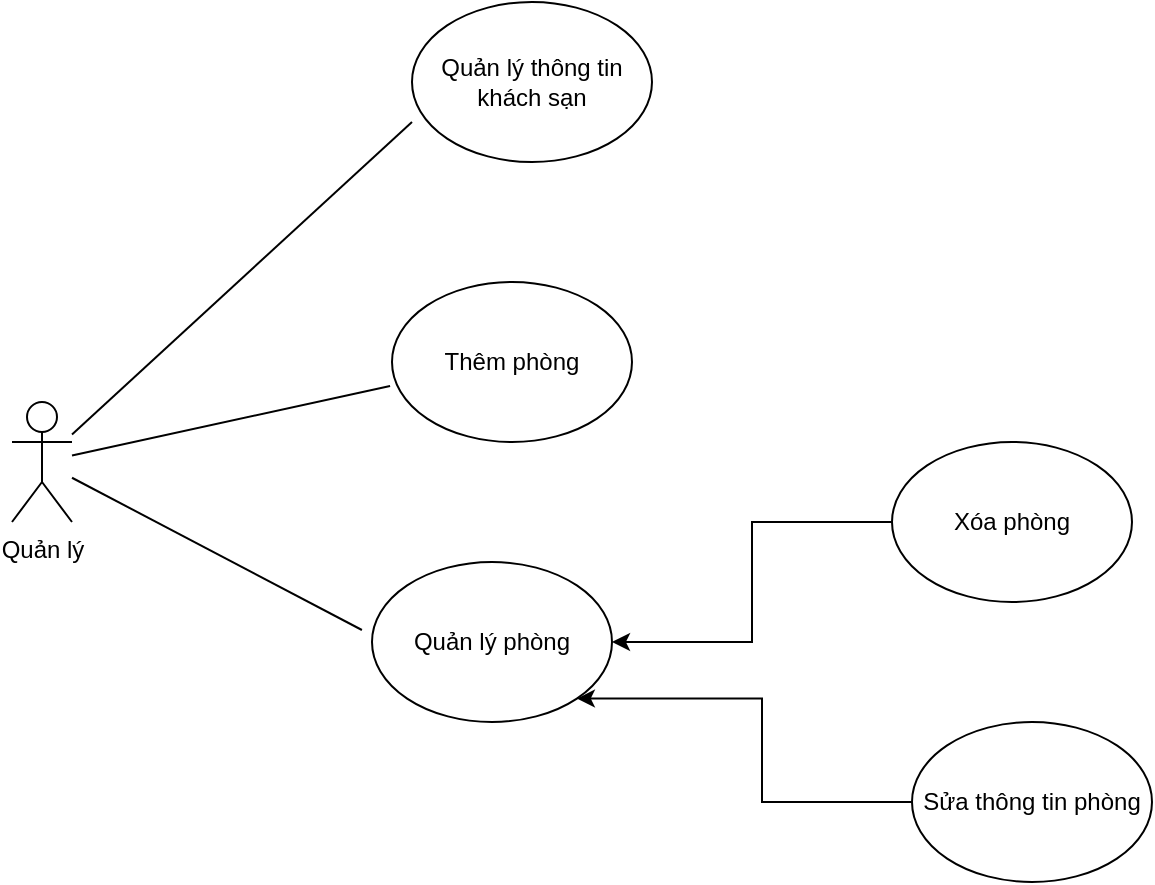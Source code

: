 <mxfile version="22.1.5" type="device">
  <diagram name="Trang-1" id="04rgESXN72pU6fnjlzwp">
    <mxGraphModel dx="794" dy="716" grid="1" gridSize="10" guides="1" tooltips="1" connect="1" arrows="1" fold="1" page="1" pageScale="1" pageWidth="827" pageHeight="1169" math="0" shadow="0">
      <root>
        <mxCell id="0" />
        <mxCell id="1" parent="0" />
        <UserObject label="Quản lý" tooltip="Quản lý&#xa;" id="NLjU-rHiKhZHkEEJ3fuX-1">
          <mxCell style="shape=umlActor;verticalLabelPosition=bottom;verticalAlign=top;html=1;outlineConnect=0;" vertex="1" parent="1">
            <mxGeometry x="40" y="340" width="30" height="60" as="geometry" />
          </mxCell>
        </UserObject>
        <mxCell id="NLjU-rHiKhZHkEEJ3fuX-13" style="edgeStyle=orthogonalEdgeStyle;rounded=0;orthogonalLoop=1;jettySize=auto;html=1;entryX=1;entryY=1;entryDx=0;entryDy=0;" edge="1" parent="1" source="NLjU-rHiKhZHkEEJ3fuX-3" target="NLjU-rHiKhZHkEEJ3fuX-5">
          <mxGeometry relative="1" as="geometry" />
        </mxCell>
        <mxCell id="NLjU-rHiKhZHkEEJ3fuX-3" value="Sửa thông tin phòng" style="ellipse;whiteSpace=wrap;html=1;" vertex="1" parent="1">
          <mxGeometry x="490" y="500" width="120" height="80" as="geometry" />
        </mxCell>
        <mxCell id="NLjU-rHiKhZHkEEJ3fuX-12" style="edgeStyle=orthogonalEdgeStyle;rounded=0;orthogonalLoop=1;jettySize=auto;html=1;" edge="1" parent="1" source="NLjU-rHiKhZHkEEJ3fuX-4" target="NLjU-rHiKhZHkEEJ3fuX-5">
          <mxGeometry relative="1" as="geometry" />
        </mxCell>
        <mxCell id="NLjU-rHiKhZHkEEJ3fuX-4" value="Xóa phòng" style="ellipse;whiteSpace=wrap;html=1;" vertex="1" parent="1">
          <mxGeometry x="480" y="360" width="120" height="80" as="geometry" />
        </mxCell>
        <mxCell id="NLjU-rHiKhZHkEEJ3fuX-5" value="Quản lý phòng" style="ellipse;whiteSpace=wrap;html=1;" vertex="1" parent="1">
          <mxGeometry x="220" y="420" width="120" height="80" as="geometry" />
        </mxCell>
        <mxCell id="NLjU-rHiKhZHkEEJ3fuX-6" value="Thêm phòng" style="ellipse;whiteSpace=wrap;html=1;" vertex="1" parent="1">
          <mxGeometry x="230" y="280" width="120" height="80" as="geometry" />
        </mxCell>
        <mxCell id="NLjU-rHiKhZHkEEJ3fuX-7" value="Quản lý thông tin khách sạn" style="ellipse;whiteSpace=wrap;html=1;" vertex="1" parent="1">
          <mxGeometry x="240" y="140" width="120" height="80" as="geometry" />
        </mxCell>
        <mxCell id="NLjU-rHiKhZHkEEJ3fuX-8" value="" style="endArrow=none;html=1;rounded=0;entryX=0;entryY=0.75;entryDx=0;entryDy=0;entryPerimeter=0;" edge="1" parent="1" source="NLjU-rHiKhZHkEEJ3fuX-1" target="NLjU-rHiKhZHkEEJ3fuX-7">
          <mxGeometry width="50" height="50" relative="1" as="geometry">
            <mxPoint x="380" y="390" as="sourcePoint" />
            <mxPoint x="430" y="340" as="targetPoint" />
          </mxGeometry>
        </mxCell>
        <mxCell id="NLjU-rHiKhZHkEEJ3fuX-10" value="" style="endArrow=none;html=1;rounded=0;entryX=-0.008;entryY=0.65;entryDx=0;entryDy=0;entryPerimeter=0;" edge="1" parent="1" source="NLjU-rHiKhZHkEEJ3fuX-1" target="NLjU-rHiKhZHkEEJ3fuX-6">
          <mxGeometry width="50" height="50" relative="1" as="geometry">
            <mxPoint x="380" y="390" as="sourcePoint" />
            <mxPoint x="430" y="340" as="targetPoint" />
          </mxGeometry>
        </mxCell>
        <mxCell id="NLjU-rHiKhZHkEEJ3fuX-11" value="" style="endArrow=none;html=1;rounded=0;entryX=-0.042;entryY=0.425;entryDx=0;entryDy=0;entryPerimeter=0;" edge="1" parent="1" source="NLjU-rHiKhZHkEEJ3fuX-1" target="NLjU-rHiKhZHkEEJ3fuX-5">
          <mxGeometry width="50" height="50" relative="1" as="geometry">
            <mxPoint x="380" y="390" as="sourcePoint" />
            <mxPoint x="430" y="340" as="targetPoint" />
          </mxGeometry>
        </mxCell>
      </root>
    </mxGraphModel>
  </diagram>
</mxfile>
